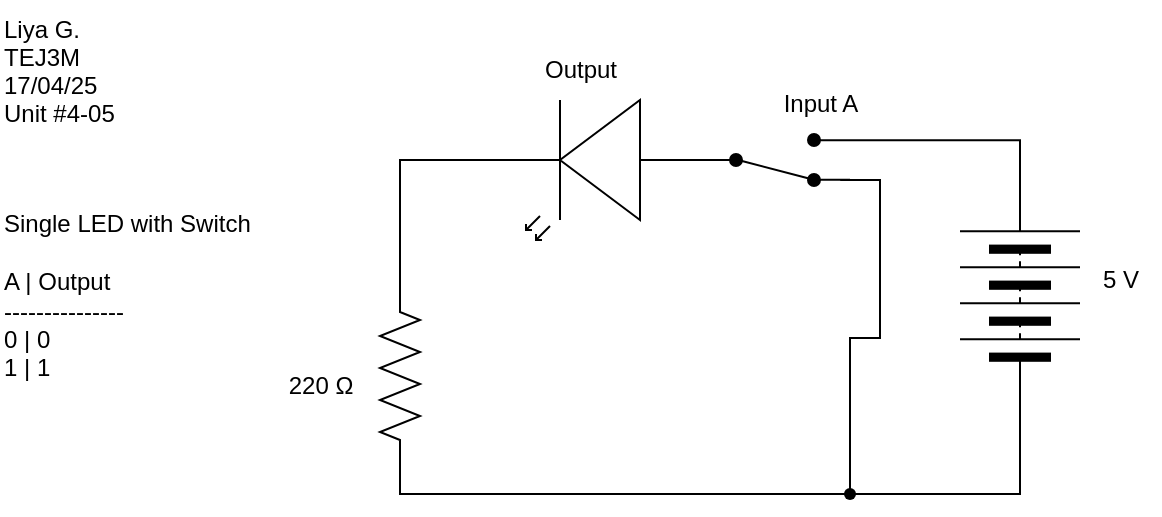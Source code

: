 <mxfile>
    <diagram id="AVweYfQ21H5J1aRoExFT" name="Page-1">
        <mxGraphModel dx="638" dy="551" grid="1" gridSize="10" guides="1" tooltips="1" connect="1" arrows="1" fold="1" page="1" pageScale="1" pageWidth="827" pageHeight="1169" math="0" shadow="0">
            <root>
                <mxCell id="0"/>
                <mxCell id="1" parent="0"/>
                <mxCell id="15" style="edgeStyle=orthogonalEdgeStyle;html=1;entryX=1;entryY=0.12;entryDx=0;entryDy=0;endArrow=none;endFill=0;rounded=0;curved=0;" edge="1" parent="1" source="3" target="14">
                    <mxGeometry relative="1" as="geometry">
                        <Array as="points">
                            <mxPoint x="530" y="90"/>
                        </Array>
                    </mxGeometry>
                </mxCell>
                <mxCell id="3" value="" style="pointerEvents=1;verticalLabelPosition=bottom;shadow=0;dashed=0;align=center;html=1;verticalAlign=top;shape=mxgraph.electrical.miscellaneous.batteryStack;rotation=-90;" vertex="1" parent="1">
                    <mxGeometry x="480" y="138" width="100" height="60" as="geometry"/>
                </mxCell>
                <mxCell id="4" value="" style="verticalLabelPosition=bottom;shadow=0;dashed=0;align=center;html=1;verticalAlign=top;shape=mxgraph.electrical.opto_electronics.led_2;pointerEvents=1;rotation=-180;" vertex="1" parent="1">
                    <mxGeometry x="270" y="70" width="100" height="70" as="geometry"/>
                </mxCell>
                <mxCell id="5" value="" style="pointerEvents=1;verticalLabelPosition=bottom;shadow=0;dashed=0;align=center;html=1;verticalAlign=top;shape=mxgraph.electrical.resistors.resistor_2;rotation=90;" vertex="1" parent="1">
                    <mxGeometry x="170" y="198" width="100" height="20" as="geometry"/>
                </mxCell>
                <mxCell id="6" value="Liya G.&#xa;TEJ3M&#xa;17/04/25&#xa;Unit #4-05" style="text;align=left;verticalAlign=middle;resizable=0;points=[];autosize=1;strokeColor=none;fillColor=none;" vertex="1" parent="1">
                    <mxGeometry x="20" y="20" width="80" height="70" as="geometry"/>
                </mxCell>
                <mxCell id="7" value="220&amp;nbsp;Ω" style="text;html=1;align=center;verticalAlign=middle;resizable=0;points=[];autosize=1;strokeColor=none;fillColor=none;" vertex="1" parent="1">
                    <mxGeometry x="150" y="198" width="60" height="30" as="geometry"/>
                </mxCell>
                <mxCell id="8" value="5 V" style="text;html=1;align=center;verticalAlign=middle;resizable=0;points=[];autosize=1;strokeColor=none;fillColor=none;" vertex="1" parent="1">
                    <mxGeometry x="560" y="145" width="40" height="30" as="geometry"/>
                </mxCell>
                <mxCell id="9" value="Output" style="text;html=1;align=center;verticalAlign=middle;resizable=0;points=[];autosize=1;strokeColor=none;fillColor=none;" vertex="1" parent="1">
                    <mxGeometry x="280" y="40" width="60" height="30" as="geometry"/>
                </mxCell>
                <mxCell id="10" value="Input A" style="text;html=1;align=center;verticalAlign=middle;resizable=0;points=[];autosize=1;strokeColor=none;fillColor=none;" vertex="1" parent="1">
                    <mxGeometry x="400" y="57" width="60" height="30" as="geometry"/>
                </mxCell>
                <mxCell id="18" style="edgeStyle=orthogonalEdgeStyle;html=1;exitX=0.935;exitY=0.117;exitDx=0;exitDy=0;rounded=0;endArrow=none;endFill=0;exitPerimeter=0;" edge="1" parent="1" source="14">
                    <mxGeometry relative="1" as="geometry">
                        <mxPoint x="445" y="267" as="targetPoint"/>
                        <mxPoint x="445" y="106.88" as="sourcePoint"/>
                        <Array as="points">
                            <mxPoint x="460" y="110"/>
                            <mxPoint x="460" y="189"/>
                            <mxPoint x="445" y="189"/>
                        </Array>
                    </mxGeometry>
                </mxCell>
                <mxCell id="14" value="" style="html=1;shape=mxgraph.electrical.electro-mechanical.twoWaySwitch;aspect=fixed;elSwitchState=2;flipH=0;flipV=1;fillColor=#000000;" vertex="1" parent="1">
                    <mxGeometry x="370" y="87" width="75" height="26" as="geometry"/>
                </mxCell>
                <mxCell id="16" style="edgeStyle=orthogonalEdgeStyle;html=1;entryX=0;entryY=0.5;entryDx=0;entryDy=0;entryPerimeter=0;rounded=0;curved=0;endArrow=none;endFill=0;" edge="1" parent="1" target="5">
                    <mxGeometry relative="1" as="geometry">
                        <mxPoint x="270" y="100" as="sourcePoint"/>
                        <Array as="points">
                            <mxPoint x="250" y="100"/>
                            <mxPoint x="220" y="100"/>
                        </Array>
                    </mxGeometry>
                </mxCell>
                <mxCell id="17" style="edgeStyle=orthogonalEdgeStyle;html=1;rounded=0;endArrow=none;endFill=0;" edge="1" parent="1">
                    <mxGeometry relative="1" as="geometry">
                        <mxPoint x="530" y="207" as="sourcePoint"/>
                        <mxPoint x="220" y="257" as="targetPoint"/>
                        <Array as="points">
                            <mxPoint x="530" y="267"/>
                            <mxPoint x="220" y="267"/>
                            <mxPoint x="220" y="257"/>
                            <mxPoint x="220" y="257"/>
                        </Array>
                    </mxGeometry>
                </mxCell>
                <mxCell id="21" value="" style="shape=waypoint;sketch=0;size=6;pointerEvents=1;points=[];fillColor=none;resizable=0;rotatable=0;perimeter=centerPerimeter;snapToPoint=1;" vertex="1" parent="1">
                    <mxGeometry x="435" y="257" width="20" height="20" as="geometry"/>
                </mxCell>
                <mxCell id="23" value="&lt;div&gt;&lt;font&gt;&lt;span style=&quot;font-size: 12px;&quot;&gt;Single LED with Switch&lt;/span&gt;&lt;/font&gt;&lt;/div&gt;&lt;div&gt;&lt;font&gt;&lt;span style=&quot;font-size: 12px;&quot;&gt;&lt;br&gt;&lt;/span&gt;&lt;/font&gt;&lt;/div&gt;&lt;div&gt;&lt;font&gt;&lt;span style=&quot;font-size: 12px;&quot;&gt;A | Output&lt;/span&gt;&lt;/font&gt;&lt;/div&gt;&lt;div&gt;&lt;font&gt;&lt;span style=&quot;font-size: 12px;&quot;&gt;---------------&lt;/span&gt;&lt;/font&gt;&lt;/div&gt;&lt;div&gt;&lt;font&gt;&lt;span style=&quot;font-size: 12px;&quot;&gt;0 | 0&lt;/span&gt;&lt;/font&gt;&lt;/div&gt;&lt;div&gt;&lt;font&gt;&lt;span style=&quot;font-size: 12px;&quot;&gt;1 | 1&lt;/span&gt;&lt;/font&gt;&lt;/div&gt;" style="text;html=1;align=left;verticalAlign=middle;resizable=0;points=[];autosize=1;strokeColor=none;fillColor=none;" vertex="1" parent="1">
                    <mxGeometry x="20" y="118" width="150" height="100" as="geometry"/>
                </mxCell>
            </root>
        </mxGraphModel>
    </diagram>
</mxfile>